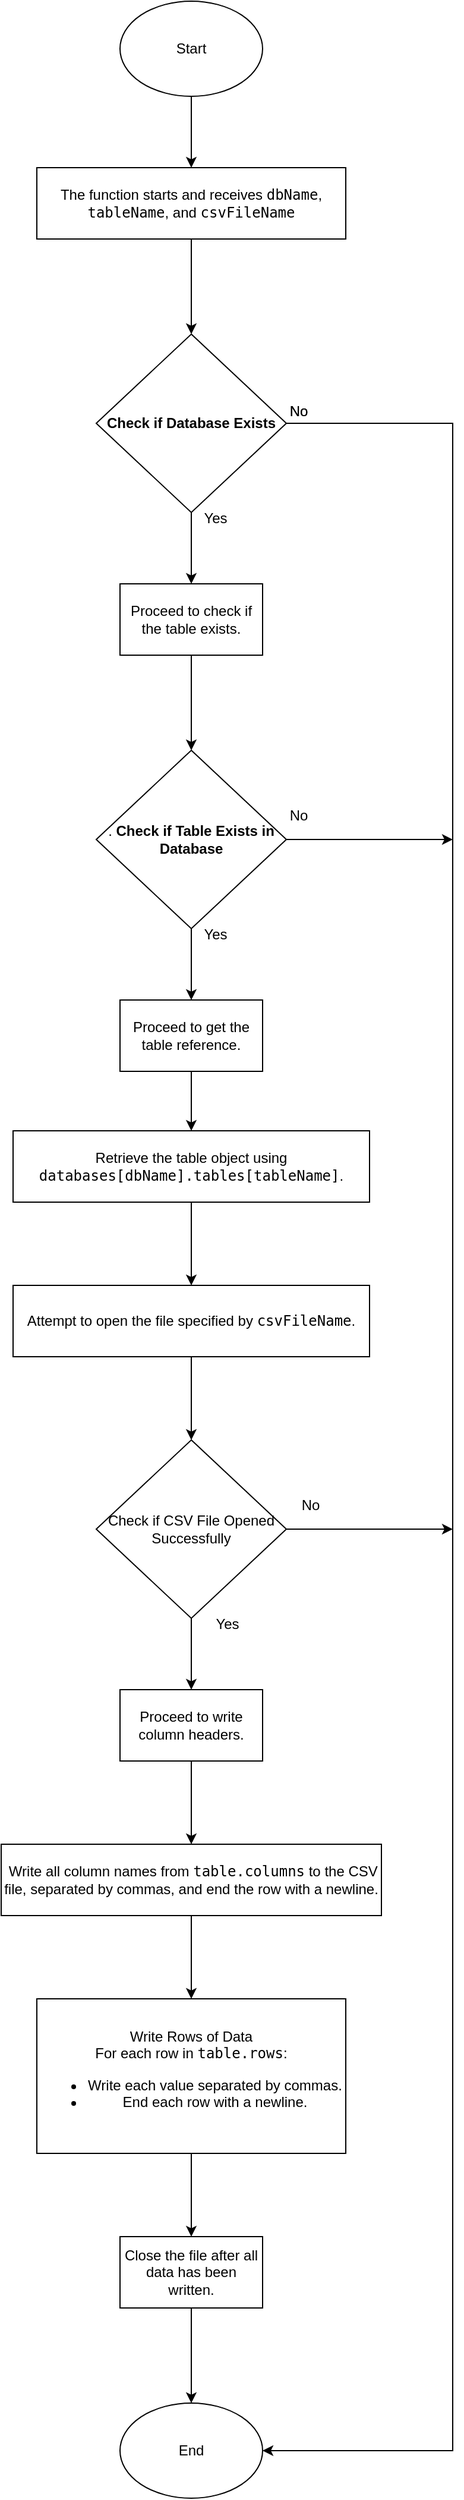 <mxfile version="26.0.8">
  <diagram name="Page-1" id="tQ_eEIUN_IWpFy0Z_HYw">
    <mxGraphModel dx="1195" dy="615" grid="1" gridSize="10" guides="1" tooltips="1" connect="1" arrows="1" fold="1" page="1" pageScale="1" pageWidth="827" pageHeight="1169" math="0" shadow="0">
      <root>
        <mxCell id="0" />
        <mxCell id="1" parent="0" />
        <mxCell id="UkacPZiNakUPaSHF9N6z-8" value="" style="edgeStyle=orthogonalEdgeStyle;rounded=0;orthogonalLoop=1;jettySize=auto;html=1;" edge="1" parent="1" source="UkacPZiNakUPaSHF9N6z-1" target="UkacPZiNakUPaSHF9N6z-2">
          <mxGeometry relative="1" as="geometry" />
        </mxCell>
        <mxCell id="UkacPZiNakUPaSHF9N6z-1" value="Start" style="ellipse;whiteSpace=wrap;html=1;" vertex="1" parent="1">
          <mxGeometry x="340" y="100" width="120" height="80" as="geometry" />
        </mxCell>
        <mxCell id="UkacPZiNakUPaSHF9N6z-6" style="edgeStyle=orthogonalEdgeStyle;rounded=0;orthogonalLoop=1;jettySize=auto;html=1;entryX=0.5;entryY=0;entryDx=0;entryDy=0;" edge="1" parent="1" source="UkacPZiNakUPaSHF9N6z-2" target="UkacPZiNakUPaSHF9N6z-3">
          <mxGeometry relative="1" as="geometry" />
        </mxCell>
        <mxCell id="UkacPZiNakUPaSHF9N6z-2" value="The function starts and receives &lt;code&gt;dbName&lt;/code&gt;, &lt;code&gt;tableName&lt;/code&gt;, and &lt;code&gt;csvFileName&lt;/code&gt;" style="rounded=0;whiteSpace=wrap;html=1;" vertex="1" parent="1">
          <mxGeometry x="270" y="240" width="260" height="60" as="geometry" />
        </mxCell>
        <mxCell id="UkacPZiNakUPaSHF9N6z-5" style="edgeStyle=orthogonalEdgeStyle;rounded=0;orthogonalLoop=1;jettySize=auto;html=1;entryX=0.5;entryY=0;entryDx=0;entryDy=0;" edge="1" parent="1" source="UkacPZiNakUPaSHF9N6z-3" target="UkacPZiNakUPaSHF9N6z-4">
          <mxGeometry relative="1" as="geometry" />
        </mxCell>
        <mxCell id="UkacPZiNakUPaSHF9N6z-31" style="edgeStyle=orthogonalEdgeStyle;rounded=0;orthogonalLoop=1;jettySize=auto;html=1;entryX=1;entryY=0.5;entryDx=0;entryDy=0;" edge="1" parent="1" source="UkacPZiNakUPaSHF9N6z-3" target="UkacPZiNakUPaSHF9N6z-28">
          <mxGeometry relative="1" as="geometry">
            <Array as="points">
              <mxPoint x="620" y="455" />
              <mxPoint x="620" y="2160" />
            </Array>
          </mxGeometry>
        </mxCell>
        <mxCell id="UkacPZiNakUPaSHF9N6z-3" value="&lt;strong&gt;Check if Database Exists&lt;/strong&gt;" style="rhombus;whiteSpace=wrap;html=1;" vertex="1" parent="1">
          <mxGeometry x="320" y="380" width="160" height="150" as="geometry" />
        </mxCell>
        <mxCell id="UkacPZiNakUPaSHF9N6z-19" value="" style="edgeStyle=orthogonalEdgeStyle;rounded=0;orthogonalLoop=1;jettySize=auto;html=1;" edge="1" parent="1" source="UkacPZiNakUPaSHF9N6z-4" target="UkacPZiNakUPaSHF9N6z-9">
          <mxGeometry relative="1" as="geometry" />
        </mxCell>
        <mxCell id="UkacPZiNakUPaSHF9N6z-4" value="Proceed to check if the table exists." style="rounded=0;whiteSpace=wrap;html=1;" vertex="1" parent="1">
          <mxGeometry x="340" y="590" width="120" height="60" as="geometry" />
        </mxCell>
        <mxCell id="UkacPZiNakUPaSHF9N6z-20" value="" style="edgeStyle=orthogonalEdgeStyle;rounded=0;orthogonalLoop=1;jettySize=auto;html=1;" edge="1" parent="1" source="UkacPZiNakUPaSHF9N6z-9" target="UkacPZiNakUPaSHF9N6z-10">
          <mxGeometry relative="1" as="geometry" />
        </mxCell>
        <mxCell id="UkacPZiNakUPaSHF9N6z-32" style="edgeStyle=orthogonalEdgeStyle;rounded=0;orthogonalLoop=1;jettySize=auto;html=1;" edge="1" parent="1" source="UkacPZiNakUPaSHF9N6z-9">
          <mxGeometry relative="1" as="geometry">
            <mxPoint x="620" y="805" as="targetPoint" />
          </mxGeometry>
        </mxCell>
        <mxCell id="UkacPZiNakUPaSHF9N6z-9" value=". &lt;strong&gt;Check if Table Exists in Database&lt;/strong&gt;" style="rhombus;whiteSpace=wrap;html=1;" vertex="1" parent="1">
          <mxGeometry x="320" y="730" width="160" height="150" as="geometry" />
        </mxCell>
        <mxCell id="UkacPZiNakUPaSHF9N6z-21" value="" style="edgeStyle=orthogonalEdgeStyle;rounded=0;orthogonalLoop=1;jettySize=auto;html=1;" edge="1" parent="1" source="UkacPZiNakUPaSHF9N6z-10" target="UkacPZiNakUPaSHF9N6z-11">
          <mxGeometry relative="1" as="geometry" />
        </mxCell>
        <mxCell id="UkacPZiNakUPaSHF9N6z-10" value="Proceed to get the table reference." style="rounded=0;whiteSpace=wrap;html=1;" vertex="1" parent="1">
          <mxGeometry x="340" y="940" width="120" height="60" as="geometry" />
        </mxCell>
        <mxCell id="UkacPZiNakUPaSHF9N6z-22" value="" style="edgeStyle=orthogonalEdgeStyle;rounded=0;orthogonalLoop=1;jettySize=auto;html=1;" edge="1" parent="1" source="UkacPZiNakUPaSHF9N6z-11" target="UkacPZiNakUPaSHF9N6z-12">
          <mxGeometry relative="1" as="geometry" />
        </mxCell>
        <mxCell id="UkacPZiNakUPaSHF9N6z-11" value="Retrieve the table object using &lt;code&gt;databases[dbName].tables[tableName]&lt;/code&gt;." style="rounded=0;whiteSpace=wrap;html=1;" vertex="1" parent="1">
          <mxGeometry x="250" y="1050" width="300" height="60" as="geometry" />
        </mxCell>
        <mxCell id="UkacPZiNakUPaSHF9N6z-23" value="" style="edgeStyle=orthogonalEdgeStyle;rounded=0;orthogonalLoop=1;jettySize=auto;html=1;" edge="1" parent="1" source="UkacPZiNakUPaSHF9N6z-12" target="UkacPZiNakUPaSHF9N6z-13">
          <mxGeometry relative="1" as="geometry" />
        </mxCell>
        <mxCell id="UkacPZiNakUPaSHF9N6z-12" value="Attempt to open the file specified by &lt;code&gt;csvFileName&lt;/code&gt;." style="rounded=0;whiteSpace=wrap;html=1;" vertex="1" parent="1">
          <mxGeometry x="250" y="1180" width="300" height="60" as="geometry" />
        </mxCell>
        <mxCell id="UkacPZiNakUPaSHF9N6z-24" value="" style="edgeStyle=orthogonalEdgeStyle;rounded=0;orthogonalLoop=1;jettySize=auto;html=1;" edge="1" parent="1" source="UkacPZiNakUPaSHF9N6z-13" target="UkacPZiNakUPaSHF9N6z-14">
          <mxGeometry relative="1" as="geometry" />
        </mxCell>
        <mxCell id="UkacPZiNakUPaSHF9N6z-33" style="edgeStyle=orthogonalEdgeStyle;rounded=0;orthogonalLoop=1;jettySize=auto;html=1;" edge="1" parent="1" source="UkacPZiNakUPaSHF9N6z-13">
          <mxGeometry relative="1" as="geometry">
            <mxPoint x="620" y="1385" as="targetPoint" />
          </mxGeometry>
        </mxCell>
        <mxCell id="UkacPZiNakUPaSHF9N6z-13" value="Check if CSV File Opened Successfully" style="rhombus;whiteSpace=wrap;html=1;" vertex="1" parent="1">
          <mxGeometry x="320" y="1310" width="160" height="150" as="geometry" />
        </mxCell>
        <mxCell id="UkacPZiNakUPaSHF9N6z-25" value="" style="edgeStyle=orthogonalEdgeStyle;rounded=0;orthogonalLoop=1;jettySize=auto;html=1;" edge="1" parent="1" source="UkacPZiNakUPaSHF9N6z-14" target="UkacPZiNakUPaSHF9N6z-15">
          <mxGeometry relative="1" as="geometry" />
        </mxCell>
        <mxCell id="UkacPZiNakUPaSHF9N6z-14" value="Proceed to write column headers." style="rounded=0;whiteSpace=wrap;html=1;" vertex="1" parent="1">
          <mxGeometry x="340" y="1520" width="120" height="60" as="geometry" />
        </mxCell>
        <mxCell id="UkacPZiNakUPaSHF9N6z-26" value="" style="edgeStyle=orthogonalEdgeStyle;rounded=0;orthogonalLoop=1;jettySize=auto;html=1;" edge="1" parent="1" source="UkacPZiNakUPaSHF9N6z-15" target="UkacPZiNakUPaSHF9N6z-16">
          <mxGeometry relative="1" as="geometry" />
        </mxCell>
        <mxCell id="UkacPZiNakUPaSHF9N6z-15" value="&amp;nbsp;Write all column names from &lt;code&gt;table.columns&lt;/code&gt; to the CSV file, separated by commas, and end the row with a newline." style="rounded=0;whiteSpace=wrap;html=1;" vertex="1" parent="1">
          <mxGeometry x="240" y="1650" width="320" height="60" as="geometry" />
        </mxCell>
        <mxCell id="UkacPZiNakUPaSHF9N6z-27" value="" style="edgeStyle=orthogonalEdgeStyle;rounded=0;orthogonalLoop=1;jettySize=auto;html=1;" edge="1" parent="1" source="UkacPZiNakUPaSHF9N6z-16" target="UkacPZiNakUPaSHF9N6z-17">
          <mxGeometry relative="1" as="geometry" />
        </mxCell>
        <mxCell id="UkacPZiNakUPaSHF9N6z-16" value="Write Rows of Data&lt;div&gt;For each row in &lt;code&gt;table.rows&lt;/code&gt;:&lt;ul&gt;&lt;li&gt;Write each value separated by commas.&lt;/li&gt;&lt;li&gt;End each row with a newline.&lt;/li&gt;&lt;/ul&gt;&lt;/div&gt;" style="rounded=0;whiteSpace=wrap;html=1;" vertex="1" parent="1">
          <mxGeometry x="270" y="1780" width="260" height="130" as="geometry" />
        </mxCell>
        <mxCell id="UkacPZiNakUPaSHF9N6z-29" value="" style="edgeStyle=orthogonalEdgeStyle;rounded=0;orthogonalLoop=1;jettySize=auto;html=1;" edge="1" parent="1" source="UkacPZiNakUPaSHF9N6z-17" target="UkacPZiNakUPaSHF9N6z-28">
          <mxGeometry relative="1" as="geometry" />
        </mxCell>
        <mxCell id="UkacPZiNakUPaSHF9N6z-17" value="Close the file after all data has been written." style="rounded=0;whiteSpace=wrap;html=1;" vertex="1" parent="1">
          <mxGeometry x="340" y="1980" width="120" height="60" as="geometry" />
        </mxCell>
        <mxCell id="UkacPZiNakUPaSHF9N6z-28" value="End" style="ellipse;whiteSpace=wrap;html=1;" vertex="1" parent="1">
          <mxGeometry x="340" y="2120" width="120" height="80" as="geometry" />
        </mxCell>
        <mxCell id="UkacPZiNakUPaSHF9N6z-34" value="No" style="text;html=1;align=center;verticalAlign=middle;resizable=0;points=[];autosize=1;strokeColor=none;fillColor=none;" vertex="1" parent="1">
          <mxGeometry x="470" y="430" width="40" height="30" as="geometry" />
        </mxCell>
        <mxCell id="UkacPZiNakUPaSHF9N6z-36" value="No" style="text;html=1;align=center;verticalAlign=middle;resizable=0;points=[];autosize=1;strokeColor=none;fillColor=none;" vertex="1" parent="1">
          <mxGeometry x="470" y="430" width="40" height="30" as="geometry" />
        </mxCell>
        <mxCell id="UkacPZiNakUPaSHF9N6z-37" value="No" style="text;html=1;align=center;verticalAlign=middle;resizable=0;points=[];autosize=1;strokeColor=none;fillColor=none;" vertex="1" parent="1">
          <mxGeometry x="470" y="770" width="40" height="30" as="geometry" />
        </mxCell>
        <mxCell id="UkacPZiNakUPaSHF9N6z-38" value="No" style="text;html=1;align=center;verticalAlign=middle;resizable=0;points=[];autosize=1;strokeColor=none;fillColor=none;" vertex="1" parent="1">
          <mxGeometry x="480" y="1350" width="40" height="30" as="geometry" />
        </mxCell>
        <mxCell id="UkacPZiNakUPaSHF9N6z-39" value="Yes" style="text;html=1;align=center;verticalAlign=middle;resizable=0;points=[];autosize=1;strokeColor=none;fillColor=none;" vertex="1" parent="1">
          <mxGeometry x="400" y="520" width="40" height="30" as="geometry" />
        </mxCell>
        <mxCell id="UkacPZiNakUPaSHF9N6z-40" value="Yes" style="text;html=1;align=center;verticalAlign=middle;resizable=0;points=[];autosize=1;strokeColor=none;fillColor=none;" vertex="1" parent="1">
          <mxGeometry x="400" y="870" width="40" height="30" as="geometry" />
        </mxCell>
        <mxCell id="UkacPZiNakUPaSHF9N6z-41" value="Yes" style="text;html=1;align=center;verticalAlign=middle;resizable=0;points=[];autosize=1;strokeColor=none;fillColor=none;" vertex="1" parent="1">
          <mxGeometry x="410" y="1450" width="40" height="30" as="geometry" />
        </mxCell>
      </root>
    </mxGraphModel>
  </diagram>
</mxfile>

